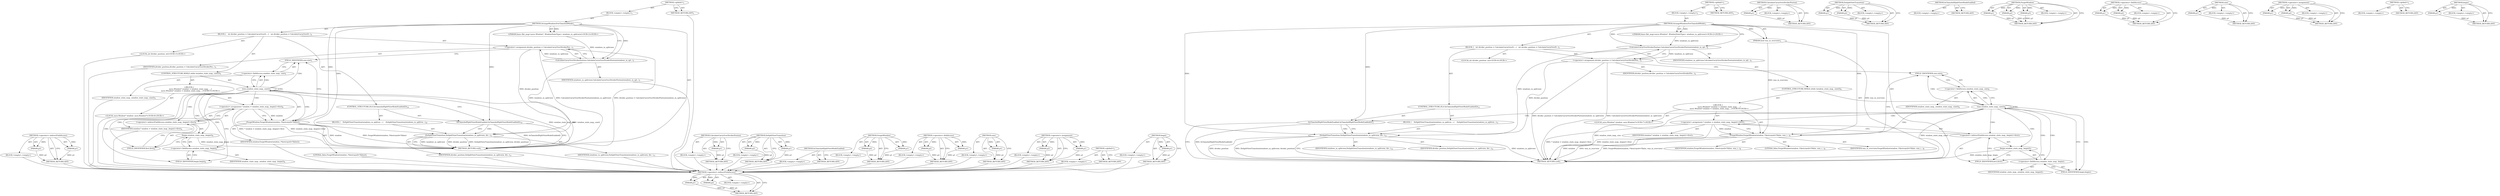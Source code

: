 digraph "begin" {
vulnerable_81 [label=<(METHOD,&lt;operator&gt;.indirectFieldAccess)>];
vulnerable_82 [label=<(PARAM,p1)>];
vulnerable_83 [label=<(PARAM,p2)>];
vulnerable_84 [label=<(BLOCK,&lt;empty&gt;,&lt;empty&gt;)>];
vulnerable_85 [label=<(METHOD_RETURN,ANY)>];
vulnerable_6 [label=<(METHOD,&lt;global&gt;)<SUB>1</SUB>>];
vulnerable_7 [label=<(BLOCK,&lt;empty&gt;,&lt;empty&gt;)<SUB>1</SUB>>];
vulnerable_8 [label=<(METHOD,ArrangeWindowsForClamshellMode)<SUB>1</SUB>>];
vulnerable_9 [label="<(PARAM,base::flat_map&lt;aura::Window*, WindowStateType&gt; windows_in_splitview)<SUB>2</SUB>>"];
vulnerable_10 [label=<(BLOCK,{
   int divider_position = CalculateCarryOverD...,{
   int divider_position = CalculateCarryOverD...)<SUB>2</SUB>>];
vulnerable_11 [label="<(LOCAL,int divider_position: int)<SUB>3</SUB>>"];
vulnerable_12 [label=<(&lt;operator&gt;.assignment,divider_position = CalculateCarryOverDividerPos...)<SUB>3</SUB>>];
vulnerable_13 [label=<(IDENTIFIER,divider_position,divider_position = CalculateCarryOverDividerPos...)<SUB>3</SUB>>];
vulnerable_14 [label=<(CalculateCarryOverDividerPostion,CalculateCarryOverDividerPostion(windows_in_spl...)<SUB>3</SUB>>];
vulnerable_15 [label=<(IDENTIFIER,windows_in_splitview,CalculateCarryOverDividerPostion(windows_in_spl...)<SUB>3</SUB>>];
vulnerable_16 [label=<(CONTROL_STRUCTURE,WHILE,while (window_state_map_.size()))<SUB>5</SUB>>];
vulnerable_17 [label=<(size,window_state_map_.size())<SUB>5</SUB>>];
vulnerable_18 [label=<(&lt;operator&gt;.fieldAccess,window_state_map_.size)<SUB>5</SUB>>];
vulnerable_19 [label=<(IDENTIFIER,window_state_map_,window_state_map_.size())<SUB>5</SUB>>];
vulnerable_20 [label=<(FIELD_IDENTIFIER,size,size)<SUB>5</SUB>>];
vulnerable_21 [label="<(BLOCK,{
     aura::Window* window = window_state_map_...,{
     aura::Window* window = window_state_map_...)<SUB>5</SUB>>"];
vulnerable_22 [label="<(LOCAL,aura.Window* window: aura.Window*)<SUB>6</SUB>>"];
vulnerable_23 [label=<(&lt;operator&gt;.assignment,* window = window_state_map_.begin()-&gt;first)<SUB>6</SUB>>];
vulnerable_24 [label=<(IDENTIFIER,window,* window = window_state_map_.begin()-&gt;first)<SUB>6</SUB>>];
vulnerable_25 [label=<(&lt;operator&gt;.indirectFieldAccess,window_state_map_.begin()-&gt;first)<SUB>6</SUB>>];
vulnerable_26 [label=<(begin,window_state_map_.begin())<SUB>6</SUB>>];
vulnerable_27 [label=<(&lt;operator&gt;.fieldAccess,window_state_map_.begin)<SUB>6</SUB>>];
vulnerable_28 [label=<(IDENTIFIER,window_state_map_,window_state_map_.begin())<SUB>6</SUB>>];
vulnerable_29 [label=<(FIELD_IDENTIFIER,begin,begin)<SUB>6</SUB>>];
vulnerable_30 [label=<(FIELD_IDENTIFIER,first,first)<SUB>6</SUB>>];
vulnerable_31 [label=<(ForgetWindow,ForgetWindow(window, /*destroyed=*/false))<SUB>7</SUB>>];
vulnerable_32 [label=<(IDENTIFIER,window,ForgetWindow(window, /*destroyed=*/false))<SUB>7</SUB>>];
vulnerable_33 [label=<(LITERAL,false,ForgetWindow(window, /*destroyed=*/false))<SUB>7</SUB>>];
vulnerable_34 [label=<(CONTROL_STRUCTURE,IF,if (IsClamshellSplitViewModeEnabled()))<SUB>10</SUB>>];
vulnerable_35 [label=<(IsClamshellSplitViewModeEnabled,IsClamshellSplitViewModeEnabled())<SUB>10</SUB>>];
vulnerable_36 [label=<(BLOCK,{
    DoSplitViewTransition(windows_in_splitvie...,{
    DoSplitViewTransition(windows_in_splitvie...)<SUB>10</SUB>>];
vulnerable_37 [label=<(DoSplitViewTransition,DoSplitViewTransition(windows_in_splitview, div...)<SUB>11</SUB>>];
vulnerable_38 [label=<(IDENTIFIER,windows_in_splitview,DoSplitViewTransition(windows_in_splitview, div...)<SUB>11</SUB>>];
vulnerable_39 [label=<(IDENTIFIER,divider_position,DoSplitViewTransition(windows_in_splitview, div...)<SUB>11</SUB>>];
vulnerable_40 [label=<(METHOD_RETURN,void)<SUB>1</SUB>>];
vulnerable_42 [label=<(METHOD_RETURN,ANY)<SUB>1</SUB>>];
vulnerable_68 [label=<(METHOD,CalculateCarryOverDividerPostion)>];
vulnerable_69 [label=<(PARAM,p1)>];
vulnerable_70 [label=<(BLOCK,&lt;empty&gt;,&lt;empty&gt;)>];
vulnerable_71 [label=<(METHOD_RETURN,ANY)>];
vulnerable_98 [label=<(METHOD,DoSplitViewTransition)>];
vulnerable_99 [label=<(PARAM,p1)>];
vulnerable_100 [label=<(PARAM,p2)>];
vulnerable_101 [label=<(BLOCK,&lt;empty&gt;,&lt;empty&gt;)>];
vulnerable_102 [label=<(METHOD_RETURN,ANY)>];
vulnerable_95 [label=<(METHOD,IsClamshellSplitViewModeEnabled)>];
vulnerable_96 [label=<(BLOCK,&lt;empty&gt;,&lt;empty&gt;)>];
vulnerable_97 [label=<(METHOD_RETURN,ANY)>];
vulnerable_90 [label=<(METHOD,ForgetWindow)>];
vulnerable_91 [label=<(PARAM,p1)>];
vulnerable_92 [label=<(PARAM,p2)>];
vulnerable_93 [label=<(BLOCK,&lt;empty&gt;,&lt;empty&gt;)>];
vulnerable_94 [label=<(METHOD_RETURN,ANY)>];
vulnerable_76 [label=<(METHOD,&lt;operator&gt;.fieldAccess)>];
vulnerable_77 [label=<(PARAM,p1)>];
vulnerable_78 [label=<(PARAM,p2)>];
vulnerable_79 [label=<(BLOCK,&lt;empty&gt;,&lt;empty&gt;)>];
vulnerable_80 [label=<(METHOD_RETURN,ANY)>];
vulnerable_72 [label=<(METHOD,size)>];
vulnerable_73 [label=<(PARAM,p1)>];
vulnerable_74 [label=<(BLOCK,&lt;empty&gt;,&lt;empty&gt;)>];
vulnerable_75 [label=<(METHOD_RETURN,ANY)>];
vulnerable_63 [label=<(METHOD,&lt;operator&gt;.assignment)>];
vulnerable_64 [label=<(PARAM,p1)>];
vulnerable_65 [label=<(PARAM,p2)>];
vulnerable_66 [label=<(BLOCK,&lt;empty&gt;,&lt;empty&gt;)>];
vulnerable_67 [label=<(METHOD_RETURN,ANY)>];
vulnerable_57 [label=<(METHOD,&lt;global&gt;)<SUB>1</SUB>>];
vulnerable_58 [label=<(BLOCK,&lt;empty&gt;,&lt;empty&gt;)>];
vulnerable_59 [label=<(METHOD_RETURN,ANY)>];
vulnerable_86 [label=<(METHOD,begin)>];
vulnerable_87 [label=<(PARAM,p1)>];
vulnerable_88 [label=<(BLOCK,&lt;empty&gt;,&lt;empty&gt;)>];
vulnerable_89 [label=<(METHOD_RETURN,ANY)>];
fixed_83 [label=<(METHOD,&lt;operator&gt;.indirectFieldAccess)>];
fixed_84 [label=<(PARAM,p1)>];
fixed_85 [label=<(PARAM,p2)>];
fixed_86 [label=<(BLOCK,&lt;empty&gt;,&lt;empty&gt;)>];
fixed_87 [label=<(METHOD_RETURN,ANY)>];
fixed_6 [label=<(METHOD,&lt;global&gt;)<SUB>1</SUB>>];
fixed_7 [label=<(BLOCK,&lt;empty&gt;,&lt;empty&gt;)<SUB>1</SUB>>];
fixed_8 [label=<(METHOD,ArrangeWindowsForClamshellMode)<SUB>1</SUB>>];
fixed_9 [label="<(PARAM,base::flat_map&lt;aura::Window*, WindowStateType&gt; windows_in_splitview)<SUB>2</SUB>>"];
fixed_10 [label=<(PARAM,bool was_in_overview)<SUB>3</SUB>>];
fixed_11 [label=<(BLOCK,{
   int divider_position = CalculateCarryOverD...,{
   int divider_position = CalculateCarryOverD...)<SUB>3</SUB>>];
fixed_12 [label="<(LOCAL,int divider_position: int)<SUB>4</SUB>>"];
fixed_13 [label=<(&lt;operator&gt;.assignment,divider_position = CalculateCarryOverDividerPos...)<SUB>4</SUB>>];
fixed_14 [label=<(IDENTIFIER,divider_position,divider_position = CalculateCarryOverDividerPos...)<SUB>4</SUB>>];
fixed_15 [label=<(CalculateCarryOverDividerPostion,CalculateCarryOverDividerPostion(windows_in_spl...)<SUB>4</SUB>>];
fixed_16 [label=<(IDENTIFIER,windows_in_splitview,CalculateCarryOverDividerPostion(windows_in_spl...)<SUB>4</SUB>>];
fixed_17 [label=<(CONTROL_STRUCTURE,WHILE,while (window_state_map_.size()))<SUB>6</SUB>>];
fixed_18 [label=<(size,window_state_map_.size())<SUB>6</SUB>>];
fixed_19 [label=<(&lt;operator&gt;.fieldAccess,window_state_map_.size)<SUB>6</SUB>>];
fixed_20 [label=<(IDENTIFIER,window_state_map_,window_state_map_.size())<SUB>6</SUB>>];
fixed_21 [label=<(FIELD_IDENTIFIER,size,size)<SUB>6</SUB>>];
fixed_22 [label="<(BLOCK,{
     aura::Window* window = window_state_map_...,{
     aura::Window* window = window_state_map_...)<SUB>6</SUB>>"];
fixed_23 [label="<(LOCAL,aura.Window* window: aura.Window*)<SUB>7</SUB>>"];
fixed_24 [label=<(&lt;operator&gt;.assignment,* window = window_state_map_.begin()-&gt;first)<SUB>7</SUB>>];
fixed_25 [label=<(IDENTIFIER,window,* window = window_state_map_.begin()-&gt;first)<SUB>7</SUB>>];
fixed_26 [label=<(&lt;operator&gt;.indirectFieldAccess,window_state_map_.begin()-&gt;first)<SUB>7</SUB>>];
fixed_27 [label=<(begin,window_state_map_.begin())<SUB>7</SUB>>];
fixed_28 [label=<(&lt;operator&gt;.fieldAccess,window_state_map_.begin)<SUB>7</SUB>>];
fixed_29 [label=<(IDENTIFIER,window_state_map_,window_state_map_.begin())<SUB>7</SUB>>];
fixed_30 [label=<(FIELD_IDENTIFIER,begin,begin)<SUB>7</SUB>>];
fixed_31 [label=<(FIELD_IDENTIFIER,first,first)<SUB>7</SUB>>];
fixed_32 [label=<(ForgetWindow,ForgetWindow(window, /*destroyed=*/false, was_i...)<SUB>8</SUB>>];
fixed_33 [label=<(IDENTIFIER,window,ForgetWindow(window, /*destroyed=*/false, was_i...)<SUB>8</SUB>>];
fixed_34 [label=<(LITERAL,false,ForgetWindow(window, /*destroyed=*/false, was_i...)<SUB>8</SUB>>];
fixed_35 [label=<(IDENTIFIER,was_in_overview,ForgetWindow(window, /*destroyed=*/false, was_i...)<SUB>8</SUB>>];
fixed_36 [label=<(CONTROL_STRUCTURE,IF,if (IsClamshellSplitViewModeEnabled()))<SUB>11</SUB>>];
fixed_37 [label=<(IsClamshellSplitViewModeEnabled,IsClamshellSplitViewModeEnabled())<SUB>11</SUB>>];
fixed_38 [label=<(BLOCK,{
    DoSplitViewTransition(windows_in_splitvie...,{
    DoSplitViewTransition(windows_in_splitvie...)<SUB>11</SUB>>];
fixed_39 [label=<(DoSplitViewTransition,DoSplitViewTransition(windows_in_splitview, div...)<SUB>12</SUB>>];
fixed_40 [label=<(IDENTIFIER,windows_in_splitview,DoSplitViewTransition(windows_in_splitview, div...)<SUB>12</SUB>>];
fixed_41 [label=<(IDENTIFIER,divider_position,DoSplitViewTransition(windows_in_splitview, div...)<SUB>12</SUB>>];
fixed_42 [label=<(METHOD_RETURN,void)<SUB>1</SUB>>];
fixed_44 [label=<(METHOD_RETURN,ANY)<SUB>1</SUB>>];
fixed_70 [label=<(METHOD,CalculateCarryOverDividerPostion)>];
fixed_71 [label=<(PARAM,p1)>];
fixed_72 [label=<(BLOCK,&lt;empty&gt;,&lt;empty&gt;)>];
fixed_73 [label=<(METHOD_RETURN,ANY)>];
fixed_101 [label=<(METHOD,DoSplitViewTransition)>];
fixed_102 [label=<(PARAM,p1)>];
fixed_103 [label=<(PARAM,p2)>];
fixed_104 [label=<(BLOCK,&lt;empty&gt;,&lt;empty&gt;)>];
fixed_105 [label=<(METHOD_RETURN,ANY)>];
fixed_98 [label=<(METHOD,IsClamshellSplitViewModeEnabled)>];
fixed_99 [label=<(BLOCK,&lt;empty&gt;,&lt;empty&gt;)>];
fixed_100 [label=<(METHOD_RETURN,ANY)>];
fixed_92 [label=<(METHOD,ForgetWindow)>];
fixed_93 [label=<(PARAM,p1)>];
fixed_94 [label=<(PARAM,p2)>];
fixed_95 [label=<(PARAM,p3)>];
fixed_96 [label=<(BLOCK,&lt;empty&gt;,&lt;empty&gt;)>];
fixed_97 [label=<(METHOD_RETURN,ANY)>];
fixed_78 [label=<(METHOD,&lt;operator&gt;.fieldAccess)>];
fixed_79 [label=<(PARAM,p1)>];
fixed_80 [label=<(PARAM,p2)>];
fixed_81 [label=<(BLOCK,&lt;empty&gt;,&lt;empty&gt;)>];
fixed_82 [label=<(METHOD_RETURN,ANY)>];
fixed_74 [label=<(METHOD,size)>];
fixed_75 [label=<(PARAM,p1)>];
fixed_76 [label=<(BLOCK,&lt;empty&gt;,&lt;empty&gt;)>];
fixed_77 [label=<(METHOD_RETURN,ANY)>];
fixed_65 [label=<(METHOD,&lt;operator&gt;.assignment)>];
fixed_66 [label=<(PARAM,p1)>];
fixed_67 [label=<(PARAM,p2)>];
fixed_68 [label=<(BLOCK,&lt;empty&gt;,&lt;empty&gt;)>];
fixed_69 [label=<(METHOD_RETURN,ANY)>];
fixed_59 [label=<(METHOD,&lt;global&gt;)<SUB>1</SUB>>];
fixed_60 [label=<(BLOCK,&lt;empty&gt;,&lt;empty&gt;)>];
fixed_61 [label=<(METHOD_RETURN,ANY)>];
fixed_88 [label=<(METHOD,begin)>];
fixed_89 [label=<(PARAM,p1)>];
fixed_90 [label=<(BLOCK,&lt;empty&gt;,&lt;empty&gt;)>];
fixed_91 [label=<(METHOD_RETURN,ANY)>];
vulnerable_81 -> vulnerable_82  [key=0, label="AST: "];
vulnerable_81 -> vulnerable_82  [key=1, label="DDG: "];
vulnerable_81 -> vulnerable_84  [key=0, label="AST: "];
vulnerable_81 -> vulnerable_83  [key=0, label="AST: "];
vulnerable_81 -> vulnerable_83  [key=1, label="DDG: "];
vulnerable_81 -> vulnerable_85  [key=0, label="AST: "];
vulnerable_81 -> vulnerable_85  [key=1, label="CFG: "];
vulnerable_82 -> vulnerable_85  [key=0, label="DDG: p1"];
vulnerable_83 -> vulnerable_85  [key=0, label="DDG: p2"];
vulnerable_84 -> fixed_83  [key=0];
vulnerable_85 -> fixed_83  [key=0];
vulnerable_6 -> vulnerable_7  [key=0, label="AST: "];
vulnerable_6 -> vulnerable_42  [key=0, label="AST: "];
vulnerable_6 -> vulnerable_42  [key=1, label="CFG: "];
vulnerable_7 -> vulnerable_8  [key=0, label="AST: "];
vulnerable_8 -> vulnerable_9  [key=0, label="AST: "];
vulnerable_8 -> vulnerable_9  [key=1, label="DDG: "];
vulnerable_8 -> vulnerable_10  [key=0, label="AST: "];
vulnerable_8 -> vulnerable_40  [key=0, label="AST: "];
vulnerable_8 -> vulnerable_14  [key=0, label="CFG: "];
vulnerable_8 -> vulnerable_14  [key=1, label="DDG: "];
vulnerable_8 -> vulnerable_35  [key=0, label="DDG: "];
vulnerable_8 -> vulnerable_31  [key=0, label="DDG: "];
vulnerable_8 -> vulnerable_37  [key=0, label="DDG: "];
vulnerable_9 -> vulnerable_14  [key=0, label="DDG: windows_in_splitview"];
vulnerable_10 -> vulnerable_11  [key=0, label="AST: "];
vulnerable_10 -> vulnerable_12  [key=0, label="AST: "];
vulnerable_10 -> vulnerable_16  [key=0, label="AST: "];
vulnerable_10 -> vulnerable_34  [key=0, label="AST: "];
vulnerable_11 -> fixed_83  [key=0];
vulnerable_12 -> vulnerable_13  [key=0, label="AST: "];
vulnerable_12 -> vulnerable_14  [key=0, label="AST: "];
vulnerable_12 -> vulnerable_20  [key=0, label="CFG: "];
vulnerable_12 -> vulnerable_40  [key=0, label="DDG: CalculateCarryOverDividerPostion(windows_in_splitview)"];
vulnerable_12 -> vulnerable_40  [key=1, label="DDG: divider_position = CalculateCarryOverDividerPostion(windows_in_splitview)"];
vulnerable_12 -> vulnerable_37  [key=0, label="DDG: divider_position"];
vulnerable_13 -> fixed_83  [key=0];
vulnerable_14 -> vulnerable_15  [key=0, label="AST: "];
vulnerable_14 -> vulnerable_12  [key=0, label="CFG: "];
vulnerable_14 -> vulnerable_12  [key=1, label="DDG: windows_in_splitview"];
vulnerable_14 -> vulnerable_37  [key=0, label="DDG: windows_in_splitview"];
vulnerable_15 -> fixed_83  [key=0];
vulnerable_16 -> vulnerable_17  [key=0, label="AST: "];
vulnerable_16 -> vulnerable_21  [key=0, label="AST: "];
vulnerable_17 -> vulnerable_18  [key=0, label="AST: "];
vulnerable_17 -> vulnerable_18  [key=1, label="CDG: "];
vulnerable_17 -> vulnerable_35  [key=0, label="CFG: "];
vulnerable_17 -> vulnerable_29  [key=0, label="CFG: "];
vulnerable_17 -> vulnerable_29  [key=1, label="CDG: "];
vulnerable_17 -> vulnerable_40  [key=0, label="DDG: window_state_map_.size"];
vulnerable_17 -> vulnerable_40  [key=1, label="DDG: window_state_map_.size()"];
vulnerable_17 -> vulnerable_17  [key=0, label="CDG: "];
vulnerable_17 -> vulnerable_30  [key=0, label="CDG: "];
vulnerable_17 -> vulnerable_26  [key=0, label="CDG: "];
vulnerable_17 -> vulnerable_23  [key=0, label="CDG: "];
vulnerable_17 -> vulnerable_20  [key=0, label="CDG: "];
vulnerable_17 -> vulnerable_25  [key=0, label="CDG: "];
vulnerable_17 -> vulnerable_27  [key=0, label="CDG: "];
vulnerable_17 -> vulnerable_31  [key=0, label="CDG: "];
vulnerable_18 -> vulnerable_19  [key=0, label="AST: "];
vulnerable_18 -> vulnerable_20  [key=0, label="AST: "];
vulnerable_18 -> vulnerable_17  [key=0, label="CFG: "];
vulnerable_19 -> fixed_83  [key=0];
vulnerable_20 -> vulnerable_18  [key=0, label="CFG: "];
vulnerable_21 -> vulnerable_22  [key=0, label="AST: "];
vulnerable_21 -> vulnerable_23  [key=0, label="AST: "];
vulnerable_21 -> vulnerable_31  [key=0, label="AST: "];
vulnerable_22 -> fixed_83  [key=0];
vulnerable_23 -> vulnerable_24  [key=0, label="AST: "];
vulnerable_23 -> vulnerable_25  [key=0, label="AST: "];
vulnerable_23 -> vulnerable_31  [key=0, label="CFG: "];
vulnerable_23 -> vulnerable_31  [key=1, label="DDG: window"];
vulnerable_23 -> vulnerable_40  [key=0, label="DDG: window_state_map_.begin()-&gt;first"];
vulnerable_23 -> vulnerable_40  [key=1, label="DDG: * window = window_state_map_.begin()-&gt;first"];
vulnerable_24 -> fixed_83  [key=0];
vulnerable_25 -> vulnerable_26  [key=0, label="AST: "];
vulnerable_25 -> vulnerable_30  [key=0, label="AST: "];
vulnerable_25 -> vulnerable_23  [key=0, label="CFG: "];
vulnerable_26 -> vulnerable_27  [key=0, label="AST: "];
vulnerable_26 -> vulnerable_30  [key=0, label="CFG: "];
vulnerable_26 -> vulnerable_40  [key=0, label="DDG: window_state_map_.begin"];
vulnerable_27 -> vulnerable_28  [key=0, label="AST: "];
vulnerable_27 -> vulnerable_29  [key=0, label="AST: "];
vulnerable_27 -> vulnerable_26  [key=0, label="CFG: "];
vulnerable_28 -> fixed_83  [key=0];
vulnerable_29 -> vulnerable_27  [key=0, label="CFG: "];
vulnerable_30 -> vulnerable_25  [key=0, label="CFG: "];
vulnerable_31 -> vulnerable_32  [key=0, label="AST: "];
vulnerable_31 -> vulnerable_33  [key=0, label="AST: "];
vulnerable_31 -> vulnerable_20  [key=0, label="CFG: "];
vulnerable_31 -> vulnerable_40  [key=0, label="DDG: window"];
vulnerable_31 -> vulnerable_40  [key=1, label="DDG: ForgetWindow(window, /*destroyed=*/false)"];
vulnerable_32 -> fixed_83  [key=0];
vulnerable_33 -> fixed_83  [key=0];
vulnerable_34 -> vulnerable_35  [key=0, label="AST: "];
vulnerable_34 -> vulnerable_36  [key=0, label="AST: "];
vulnerable_35 -> vulnerable_40  [key=0, label="CFG: "];
vulnerable_35 -> vulnerable_40  [key=1, label="DDG: IsClamshellSplitViewModeEnabled()"];
vulnerable_35 -> vulnerable_37  [key=0, label="CFG: "];
vulnerable_35 -> vulnerable_37  [key=1, label="CDG: "];
vulnerable_36 -> vulnerable_37  [key=0, label="AST: "];
vulnerable_37 -> vulnerable_38  [key=0, label="AST: "];
vulnerable_37 -> vulnerable_39  [key=0, label="AST: "];
vulnerable_37 -> vulnerable_40  [key=0, label="CFG: "];
vulnerable_37 -> vulnerable_40  [key=1, label="DDG: windows_in_splitview"];
vulnerable_37 -> vulnerable_40  [key=2, label="DDG: divider_position"];
vulnerable_37 -> vulnerable_40  [key=3, label="DDG: DoSplitViewTransition(windows_in_splitview, divider_position)"];
vulnerable_38 -> fixed_83  [key=0];
vulnerable_39 -> fixed_83  [key=0];
vulnerable_40 -> fixed_83  [key=0];
vulnerable_42 -> fixed_83  [key=0];
vulnerable_68 -> vulnerable_69  [key=0, label="AST: "];
vulnerable_68 -> vulnerable_69  [key=1, label="DDG: "];
vulnerable_68 -> vulnerable_70  [key=0, label="AST: "];
vulnerable_68 -> vulnerable_71  [key=0, label="AST: "];
vulnerable_68 -> vulnerable_71  [key=1, label="CFG: "];
vulnerable_69 -> vulnerable_71  [key=0, label="DDG: p1"];
vulnerable_70 -> fixed_83  [key=0];
vulnerable_71 -> fixed_83  [key=0];
vulnerable_98 -> vulnerable_99  [key=0, label="AST: "];
vulnerable_98 -> vulnerable_99  [key=1, label="DDG: "];
vulnerable_98 -> vulnerable_101  [key=0, label="AST: "];
vulnerable_98 -> vulnerable_100  [key=0, label="AST: "];
vulnerable_98 -> vulnerable_100  [key=1, label="DDG: "];
vulnerable_98 -> vulnerable_102  [key=0, label="AST: "];
vulnerable_98 -> vulnerable_102  [key=1, label="CFG: "];
vulnerable_99 -> vulnerable_102  [key=0, label="DDG: p1"];
vulnerable_100 -> vulnerable_102  [key=0, label="DDG: p2"];
vulnerable_101 -> fixed_83  [key=0];
vulnerable_102 -> fixed_83  [key=0];
vulnerable_95 -> vulnerable_96  [key=0, label="AST: "];
vulnerable_95 -> vulnerable_97  [key=0, label="AST: "];
vulnerable_95 -> vulnerable_97  [key=1, label="CFG: "];
vulnerable_96 -> fixed_83  [key=0];
vulnerable_97 -> fixed_83  [key=0];
vulnerable_90 -> vulnerable_91  [key=0, label="AST: "];
vulnerable_90 -> vulnerable_91  [key=1, label="DDG: "];
vulnerable_90 -> vulnerable_93  [key=0, label="AST: "];
vulnerable_90 -> vulnerable_92  [key=0, label="AST: "];
vulnerable_90 -> vulnerable_92  [key=1, label="DDG: "];
vulnerable_90 -> vulnerable_94  [key=0, label="AST: "];
vulnerable_90 -> vulnerable_94  [key=1, label="CFG: "];
vulnerable_91 -> vulnerable_94  [key=0, label="DDG: p1"];
vulnerable_92 -> vulnerable_94  [key=0, label="DDG: p2"];
vulnerable_93 -> fixed_83  [key=0];
vulnerable_94 -> fixed_83  [key=0];
vulnerable_76 -> vulnerable_77  [key=0, label="AST: "];
vulnerable_76 -> vulnerable_77  [key=1, label="DDG: "];
vulnerable_76 -> vulnerable_79  [key=0, label="AST: "];
vulnerable_76 -> vulnerable_78  [key=0, label="AST: "];
vulnerable_76 -> vulnerable_78  [key=1, label="DDG: "];
vulnerable_76 -> vulnerable_80  [key=0, label="AST: "];
vulnerable_76 -> vulnerable_80  [key=1, label="CFG: "];
vulnerable_77 -> vulnerable_80  [key=0, label="DDG: p1"];
vulnerable_78 -> vulnerable_80  [key=0, label="DDG: p2"];
vulnerable_79 -> fixed_83  [key=0];
vulnerable_80 -> fixed_83  [key=0];
vulnerable_72 -> vulnerable_73  [key=0, label="AST: "];
vulnerable_72 -> vulnerable_73  [key=1, label="DDG: "];
vulnerable_72 -> vulnerable_74  [key=0, label="AST: "];
vulnerable_72 -> vulnerable_75  [key=0, label="AST: "];
vulnerable_72 -> vulnerable_75  [key=1, label="CFG: "];
vulnerable_73 -> vulnerable_75  [key=0, label="DDG: p1"];
vulnerable_74 -> fixed_83  [key=0];
vulnerable_75 -> fixed_83  [key=0];
vulnerable_63 -> vulnerable_64  [key=0, label="AST: "];
vulnerable_63 -> vulnerable_64  [key=1, label="DDG: "];
vulnerable_63 -> vulnerable_66  [key=0, label="AST: "];
vulnerable_63 -> vulnerable_65  [key=0, label="AST: "];
vulnerable_63 -> vulnerable_65  [key=1, label="DDG: "];
vulnerable_63 -> vulnerable_67  [key=0, label="AST: "];
vulnerable_63 -> vulnerable_67  [key=1, label="CFG: "];
vulnerable_64 -> vulnerable_67  [key=0, label="DDG: p1"];
vulnerable_65 -> vulnerable_67  [key=0, label="DDG: p2"];
vulnerable_66 -> fixed_83  [key=0];
vulnerable_67 -> fixed_83  [key=0];
vulnerable_57 -> vulnerable_58  [key=0, label="AST: "];
vulnerable_57 -> vulnerable_59  [key=0, label="AST: "];
vulnerable_57 -> vulnerable_59  [key=1, label="CFG: "];
vulnerable_58 -> fixed_83  [key=0];
vulnerable_59 -> fixed_83  [key=0];
vulnerable_86 -> vulnerable_87  [key=0, label="AST: "];
vulnerable_86 -> vulnerable_87  [key=1, label="DDG: "];
vulnerable_86 -> vulnerable_88  [key=0, label="AST: "];
vulnerable_86 -> vulnerable_89  [key=0, label="AST: "];
vulnerable_86 -> vulnerable_89  [key=1, label="CFG: "];
vulnerable_87 -> vulnerable_89  [key=0, label="DDG: p1"];
vulnerable_88 -> fixed_83  [key=0];
vulnerable_89 -> fixed_83  [key=0];
fixed_83 -> fixed_84  [key=0, label="AST: "];
fixed_83 -> fixed_84  [key=1, label="DDG: "];
fixed_83 -> fixed_86  [key=0, label="AST: "];
fixed_83 -> fixed_85  [key=0, label="AST: "];
fixed_83 -> fixed_85  [key=1, label="DDG: "];
fixed_83 -> fixed_87  [key=0, label="AST: "];
fixed_83 -> fixed_87  [key=1, label="CFG: "];
fixed_84 -> fixed_87  [key=0, label="DDG: p1"];
fixed_85 -> fixed_87  [key=0, label="DDG: p2"];
fixed_6 -> fixed_7  [key=0, label="AST: "];
fixed_6 -> fixed_44  [key=0, label="AST: "];
fixed_6 -> fixed_44  [key=1, label="CFG: "];
fixed_7 -> fixed_8  [key=0, label="AST: "];
fixed_8 -> fixed_9  [key=0, label="AST: "];
fixed_8 -> fixed_9  [key=1, label="DDG: "];
fixed_8 -> fixed_10  [key=0, label="AST: "];
fixed_8 -> fixed_10  [key=1, label="DDG: "];
fixed_8 -> fixed_11  [key=0, label="AST: "];
fixed_8 -> fixed_42  [key=0, label="AST: "];
fixed_8 -> fixed_15  [key=0, label="CFG: "];
fixed_8 -> fixed_15  [key=1, label="DDG: "];
fixed_8 -> fixed_37  [key=0, label="DDG: "];
fixed_8 -> fixed_32  [key=0, label="DDG: "];
fixed_8 -> fixed_39  [key=0, label="DDG: "];
fixed_9 -> fixed_15  [key=0, label="DDG: windows_in_splitview"];
fixed_10 -> fixed_42  [key=0, label="DDG: was_in_overview"];
fixed_10 -> fixed_32  [key=0, label="DDG: was_in_overview"];
fixed_11 -> fixed_12  [key=0, label="AST: "];
fixed_11 -> fixed_13  [key=0, label="AST: "];
fixed_11 -> fixed_17  [key=0, label="AST: "];
fixed_11 -> fixed_36  [key=0, label="AST: "];
fixed_13 -> fixed_14  [key=0, label="AST: "];
fixed_13 -> fixed_15  [key=0, label="AST: "];
fixed_13 -> fixed_21  [key=0, label="CFG: "];
fixed_13 -> fixed_42  [key=0, label="DDG: CalculateCarryOverDividerPostion(windows_in_splitview)"];
fixed_13 -> fixed_42  [key=1, label="DDG: divider_position = CalculateCarryOverDividerPostion(windows_in_splitview)"];
fixed_13 -> fixed_39  [key=0, label="DDG: divider_position"];
fixed_15 -> fixed_16  [key=0, label="AST: "];
fixed_15 -> fixed_13  [key=0, label="CFG: "];
fixed_15 -> fixed_13  [key=1, label="DDG: windows_in_splitview"];
fixed_15 -> fixed_39  [key=0, label="DDG: windows_in_splitview"];
fixed_17 -> fixed_18  [key=0, label="AST: "];
fixed_17 -> fixed_22  [key=0, label="AST: "];
fixed_18 -> fixed_19  [key=0, label="AST: "];
fixed_18 -> fixed_19  [key=1, label="CDG: "];
fixed_18 -> fixed_37  [key=0, label="CFG: "];
fixed_18 -> fixed_30  [key=0, label="CFG: "];
fixed_18 -> fixed_30  [key=1, label="CDG: "];
fixed_18 -> fixed_42  [key=0, label="DDG: window_state_map_.size"];
fixed_18 -> fixed_42  [key=1, label="DDG: window_state_map_.size()"];
fixed_18 -> fixed_24  [key=0, label="CDG: "];
fixed_18 -> fixed_21  [key=0, label="CDG: "];
fixed_18 -> fixed_32  [key=0, label="CDG: "];
fixed_18 -> fixed_18  [key=0, label="CDG: "];
fixed_18 -> fixed_26  [key=0, label="CDG: "];
fixed_18 -> fixed_28  [key=0, label="CDG: "];
fixed_18 -> fixed_27  [key=0, label="CDG: "];
fixed_18 -> fixed_31  [key=0, label="CDG: "];
fixed_19 -> fixed_20  [key=0, label="AST: "];
fixed_19 -> fixed_21  [key=0, label="AST: "];
fixed_19 -> fixed_18  [key=0, label="CFG: "];
fixed_21 -> fixed_19  [key=0, label="CFG: "];
fixed_22 -> fixed_23  [key=0, label="AST: "];
fixed_22 -> fixed_24  [key=0, label="AST: "];
fixed_22 -> fixed_32  [key=0, label="AST: "];
fixed_24 -> fixed_25  [key=0, label="AST: "];
fixed_24 -> fixed_26  [key=0, label="AST: "];
fixed_24 -> fixed_32  [key=0, label="CFG: "];
fixed_24 -> fixed_32  [key=1, label="DDG: window"];
fixed_24 -> fixed_42  [key=0, label="DDG: window_state_map_.begin()-&gt;first"];
fixed_24 -> fixed_42  [key=1, label="DDG: * window = window_state_map_.begin()-&gt;first"];
fixed_26 -> fixed_27  [key=0, label="AST: "];
fixed_26 -> fixed_31  [key=0, label="AST: "];
fixed_26 -> fixed_24  [key=0, label="CFG: "];
fixed_27 -> fixed_28  [key=0, label="AST: "];
fixed_27 -> fixed_31  [key=0, label="CFG: "];
fixed_27 -> fixed_42  [key=0, label="DDG: window_state_map_.begin"];
fixed_28 -> fixed_29  [key=0, label="AST: "];
fixed_28 -> fixed_30  [key=0, label="AST: "];
fixed_28 -> fixed_27  [key=0, label="CFG: "];
fixed_30 -> fixed_28  [key=0, label="CFG: "];
fixed_31 -> fixed_26  [key=0, label="CFG: "];
fixed_32 -> fixed_33  [key=0, label="AST: "];
fixed_32 -> fixed_34  [key=0, label="AST: "];
fixed_32 -> fixed_35  [key=0, label="AST: "];
fixed_32 -> fixed_21  [key=0, label="CFG: "];
fixed_32 -> fixed_42  [key=0, label="DDG: window"];
fixed_32 -> fixed_42  [key=1, label="DDG: was_in_overview"];
fixed_32 -> fixed_42  [key=2, label="DDG: ForgetWindow(window, /*destroyed=*/false, was_in_overview)"];
fixed_36 -> fixed_37  [key=0, label="AST: "];
fixed_36 -> fixed_38  [key=0, label="AST: "];
fixed_37 -> fixed_42  [key=0, label="CFG: "];
fixed_37 -> fixed_42  [key=1, label="DDG: IsClamshellSplitViewModeEnabled()"];
fixed_37 -> fixed_39  [key=0, label="CFG: "];
fixed_37 -> fixed_39  [key=1, label="CDG: "];
fixed_38 -> fixed_39  [key=0, label="AST: "];
fixed_39 -> fixed_40  [key=0, label="AST: "];
fixed_39 -> fixed_41  [key=0, label="AST: "];
fixed_39 -> fixed_42  [key=0, label="CFG: "];
fixed_39 -> fixed_42  [key=1, label="DDG: windows_in_splitview"];
fixed_39 -> fixed_42  [key=2, label="DDG: divider_position"];
fixed_39 -> fixed_42  [key=3, label="DDG: DoSplitViewTransition(windows_in_splitview, divider_position)"];
fixed_70 -> fixed_71  [key=0, label="AST: "];
fixed_70 -> fixed_71  [key=1, label="DDG: "];
fixed_70 -> fixed_72  [key=0, label="AST: "];
fixed_70 -> fixed_73  [key=0, label="AST: "];
fixed_70 -> fixed_73  [key=1, label="CFG: "];
fixed_71 -> fixed_73  [key=0, label="DDG: p1"];
fixed_101 -> fixed_102  [key=0, label="AST: "];
fixed_101 -> fixed_102  [key=1, label="DDG: "];
fixed_101 -> fixed_104  [key=0, label="AST: "];
fixed_101 -> fixed_103  [key=0, label="AST: "];
fixed_101 -> fixed_103  [key=1, label="DDG: "];
fixed_101 -> fixed_105  [key=0, label="AST: "];
fixed_101 -> fixed_105  [key=1, label="CFG: "];
fixed_102 -> fixed_105  [key=0, label="DDG: p1"];
fixed_103 -> fixed_105  [key=0, label="DDG: p2"];
fixed_98 -> fixed_99  [key=0, label="AST: "];
fixed_98 -> fixed_100  [key=0, label="AST: "];
fixed_98 -> fixed_100  [key=1, label="CFG: "];
fixed_92 -> fixed_93  [key=0, label="AST: "];
fixed_92 -> fixed_93  [key=1, label="DDG: "];
fixed_92 -> fixed_96  [key=0, label="AST: "];
fixed_92 -> fixed_94  [key=0, label="AST: "];
fixed_92 -> fixed_94  [key=1, label="DDG: "];
fixed_92 -> fixed_97  [key=0, label="AST: "];
fixed_92 -> fixed_97  [key=1, label="CFG: "];
fixed_92 -> fixed_95  [key=0, label="AST: "];
fixed_92 -> fixed_95  [key=1, label="DDG: "];
fixed_93 -> fixed_97  [key=0, label="DDG: p1"];
fixed_94 -> fixed_97  [key=0, label="DDG: p2"];
fixed_95 -> fixed_97  [key=0, label="DDG: p3"];
fixed_78 -> fixed_79  [key=0, label="AST: "];
fixed_78 -> fixed_79  [key=1, label="DDG: "];
fixed_78 -> fixed_81  [key=0, label="AST: "];
fixed_78 -> fixed_80  [key=0, label="AST: "];
fixed_78 -> fixed_80  [key=1, label="DDG: "];
fixed_78 -> fixed_82  [key=0, label="AST: "];
fixed_78 -> fixed_82  [key=1, label="CFG: "];
fixed_79 -> fixed_82  [key=0, label="DDG: p1"];
fixed_80 -> fixed_82  [key=0, label="DDG: p2"];
fixed_74 -> fixed_75  [key=0, label="AST: "];
fixed_74 -> fixed_75  [key=1, label="DDG: "];
fixed_74 -> fixed_76  [key=0, label="AST: "];
fixed_74 -> fixed_77  [key=0, label="AST: "];
fixed_74 -> fixed_77  [key=1, label="CFG: "];
fixed_75 -> fixed_77  [key=0, label="DDG: p1"];
fixed_65 -> fixed_66  [key=0, label="AST: "];
fixed_65 -> fixed_66  [key=1, label="DDG: "];
fixed_65 -> fixed_68  [key=0, label="AST: "];
fixed_65 -> fixed_67  [key=0, label="AST: "];
fixed_65 -> fixed_67  [key=1, label="DDG: "];
fixed_65 -> fixed_69  [key=0, label="AST: "];
fixed_65 -> fixed_69  [key=1, label="CFG: "];
fixed_66 -> fixed_69  [key=0, label="DDG: p1"];
fixed_67 -> fixed_69  [key=0, label="DDG: p2"];
fixed_59 -> fixed_60  [key=0, label="AST: "];
fixed_59 -> fixed_61  [key=0, label="AST: "];
fixed_59 -> fixed_61  [key=1, label="CFG: "];
fixed_88 -> fixed_89  [key=0, label="AST: "];
fixed_88 -> fixed_89  [key=1, label="DDG: "];
fixed_88 -> fixed_90  [key=0, label="AST: "];
fixed_88 -> fixed_91  [key=0, label="AST: "];
fixed_88 -> fixed_91  [key=1, label="CFG: "];
fixed_89 -> fixed_91  [key=0, label="DDG: p1"];
}
